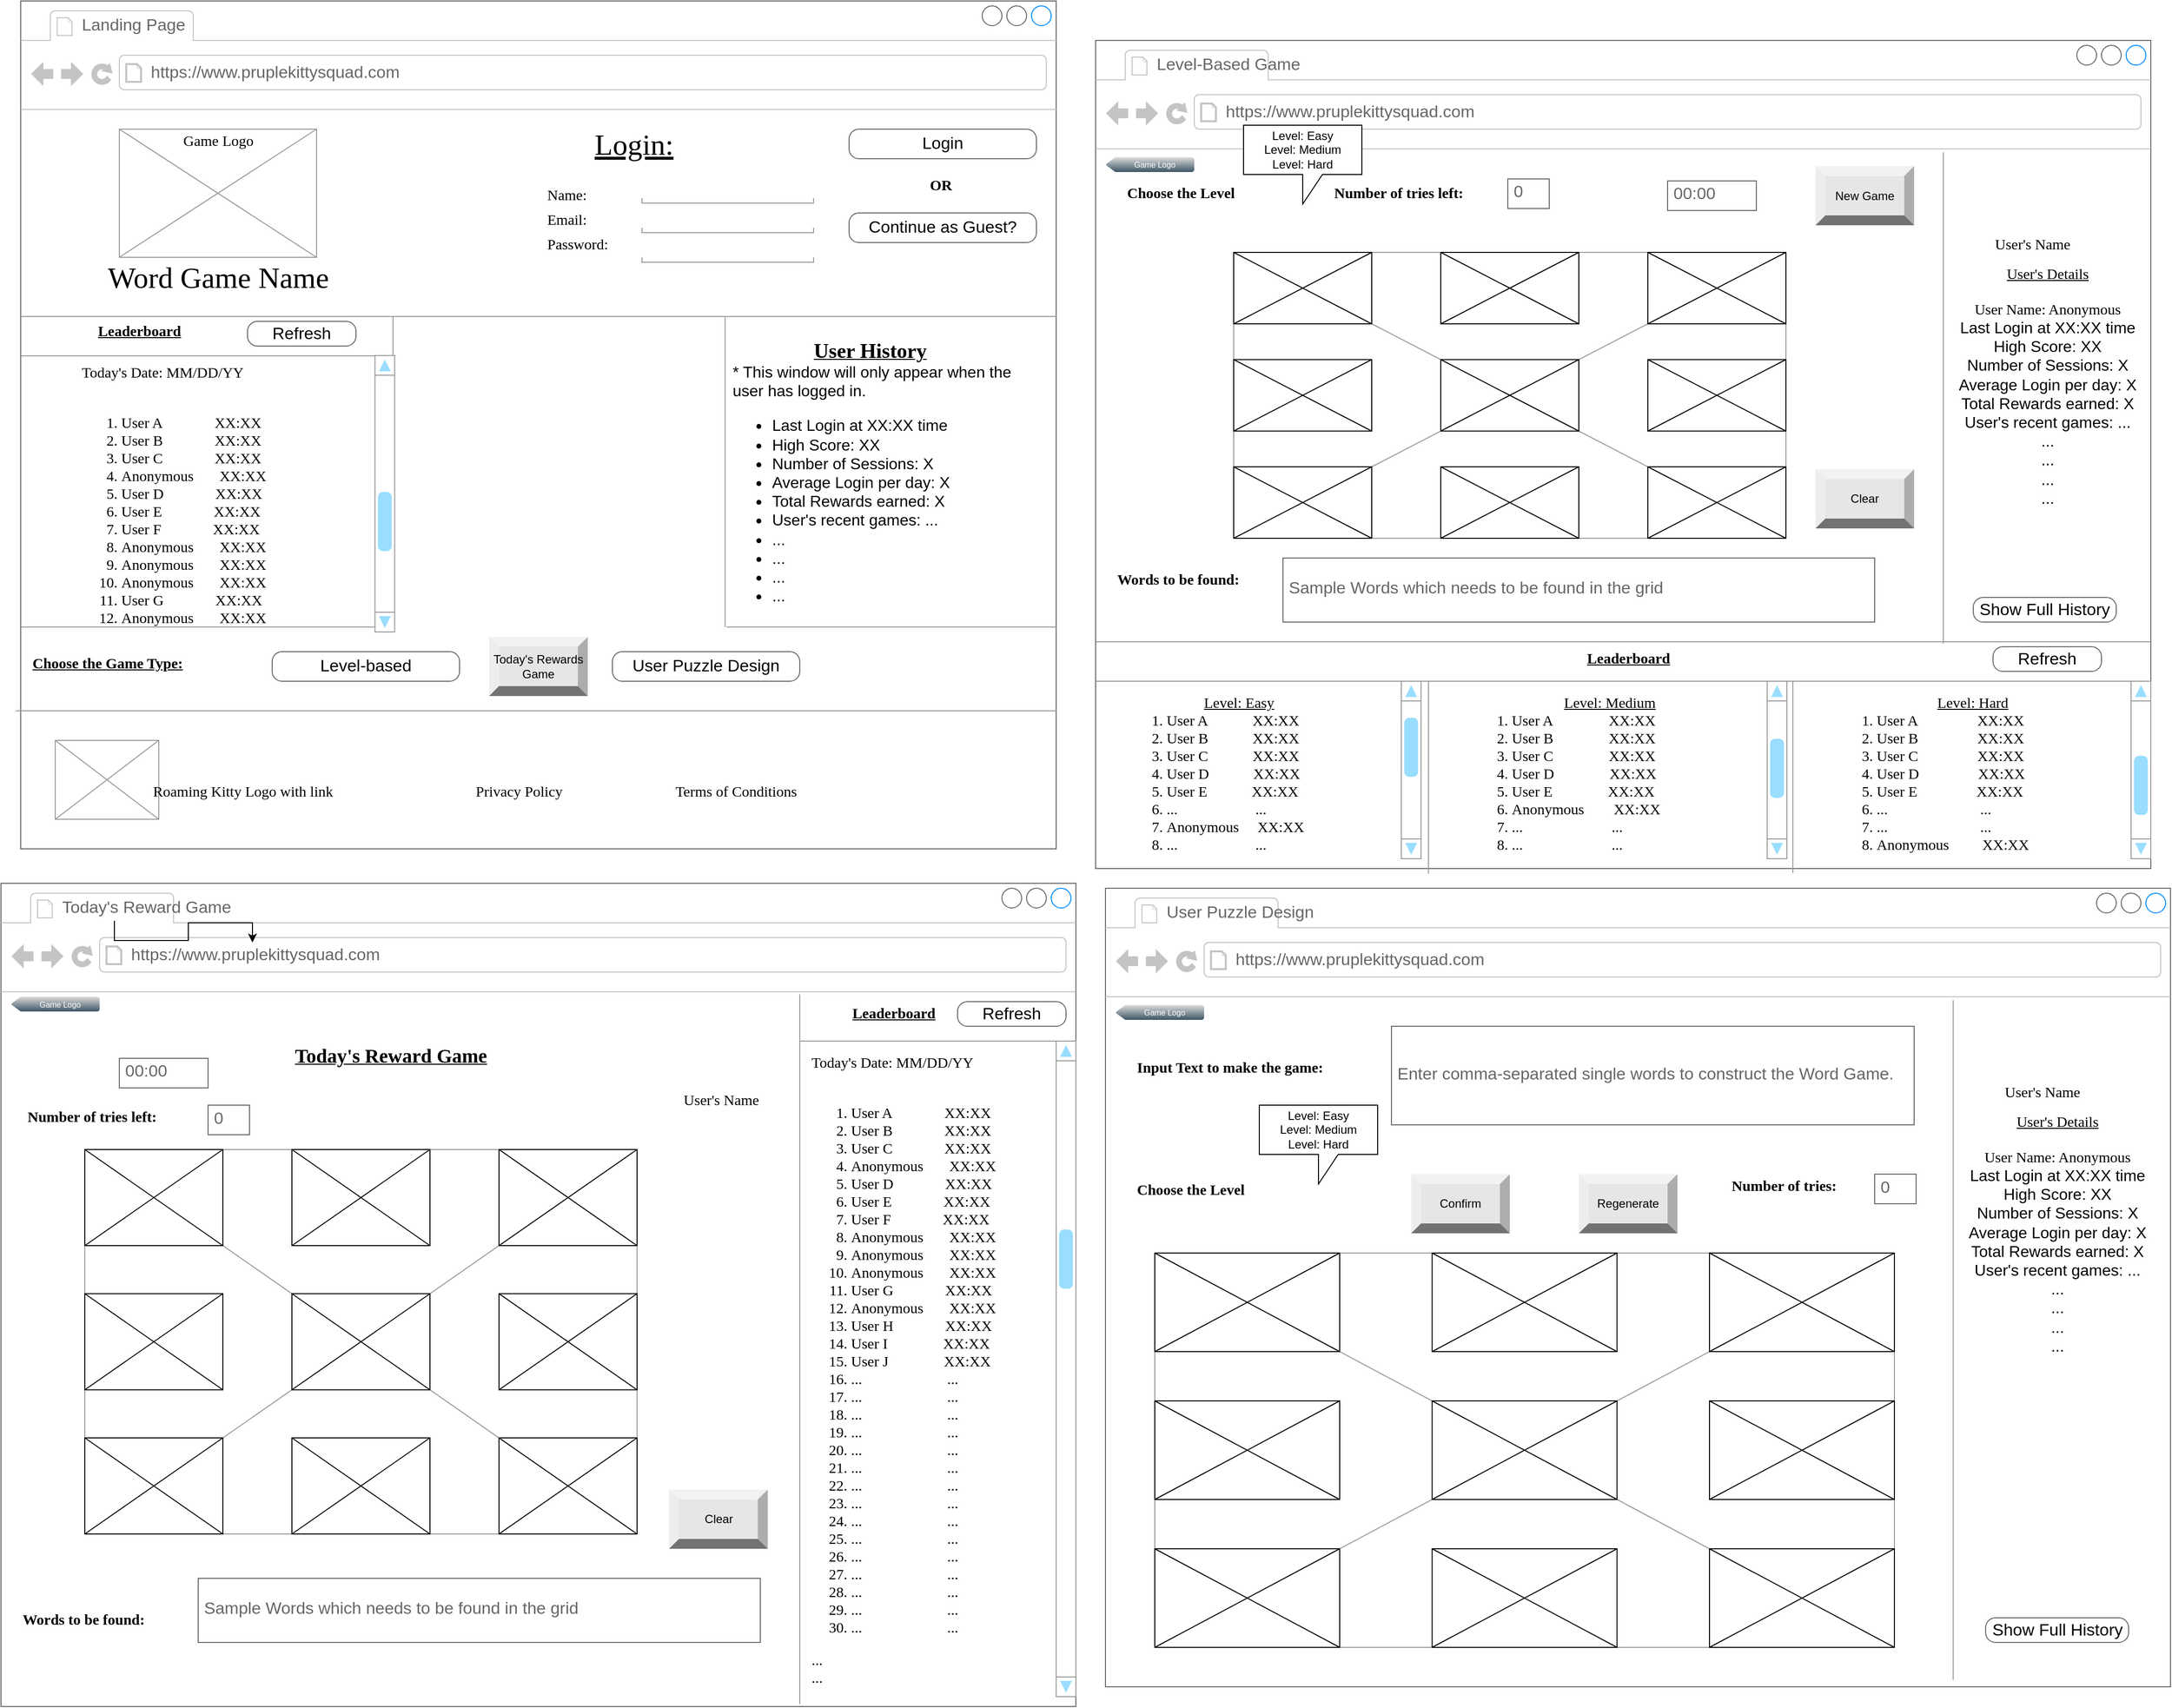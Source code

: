 <mxfile version="21.2.9" type="google">
  <diagram name="Page-1" id="2cc2dc42-3aac-f2a9-1cec-7a8b7cbee084">
    <mxGraphModel grid="1" page="1" gridSize="10" guides="1" tooltips="1" connect="1" arrows="1" fold="1" pageScale="1" pageWidth="1100" pageHeight="850" background="none" math="0" shadow="0">
      <root>
        <mxCell id="0" />
        <mxCell id="1" parent="0" />
        <mxCell id="7026571954dc6520-1" value="" style="strokeWidth=1;shadow=0;dashed=0;align=center;html=1;shape=mxgraph.mockup.containers.browserWindow;rSize=0;strokeColor=#666666;mainText=,;recursiveResize=0;rounded=0;labelBackgroundColor=none;fontFamily=Verdana;fontSize=12" vertex="1" parent="1">
          <mxGeometry x="20" y="-30" width="1050" height="860" as="geometry" />
        </mxCell>
        <mxCell id="7026571954dc6520-2" value="Landing Page" style="strokeWidth=1;shadow=0;dashed=0;align=center;html=1;shape=mxgraph.mockup.containers.anchor;fontSize=17;fontColor=#666666;align=left;" vertex="1" parent="7026571954dc6520-1">
          <mxGeometry x="60" y="12" width="110" height="26" as="geometry" />
        </mxCell>
        <mxCell id="7026571954dc6520-3" value="https://www.pruplekittysquad.com" style="strokeWidth=1;shadow=0;dashed=0;align=center;html=1;shape=mxgraph.mockup.containers.anchor;rSize=0;fontSize=17;fontColor=#666666;align=left;" vertex="1" parent="7026571954dc6520-1">
          <mxGeometry x="130" y="60" width="250" height="26" as="geometry" />
        </mxCell>
        <mxCell id="7026571954dc6520-4" value="Word Game Name" style="text;html=1;points=[];align=center;verticalAlign=top;spacingTop=-4;fontSize=30;fontFamily=Verdana" vertex="1" parent="7026571954dc6520-1">
          <mxGeometry x="30" y="260" width="340" height="50" as="geometry" />
        </mxCell>
        <mxCell id="7026571954dc6520-6" value="Name:" style="text;html=1;points=[];align=left;verticalAlign=top;spacingTop=-4;fontSize=15;fontFamily=Verdana" vertex="1" parent="7026571954dc6520-1">
          <mxGeometry x="531.75" y="185" width="170" height="30" as="geometry" />
        </mxCell>
        <mxCell id="7026571954dc6520-8" value="Password:" style="text;html=1;points=[];align=left;verticalAlign=top;spacingTop=-4;fontSize=15;fontFamily=Verdana" vertex="1" parent="7026571954dc6520-1">
          <mxGeometry x="531.75" y="235" width="170" height="30" as="geometry" />
        </mxCell>
        <mxCell id="7026571954dc6520-10" value="Email:" style="text;html=1;points=[];align=left;verticalAlign=top;spacingTop=-4;fontSize=15;fontFamily=Verdana" vertex="1" parent="7026571954dc6520-1">
          <mxGeometry x="531.75" y="210" width="170" height="30" as="geometry" />
        </mxCell>
        <mxCell id="7026571954dc6520-15" value="" style="verticalLabelPosition=bottom;shadow=0;dashed=0;align=center;html=1;verticalAlign=top;strokeWidth=1;shape=mxgraph.mockup.markup.line;strokeColor=#999999;rounded=0;labelBackgroundColor=none;fillColor=#ffffff;fontFamily=Verdana;fontSize=12;fontColor=#000000;" vertex="1" parent="7026571954dc6520-1">
          <mxGeometry y="310" width="1050" height="20" as="geometry" />
        </mxCell>
        <mxCell id="7026571954dc6520-16" value="&lt;b&gt;&lt;u&gt;Choose the Game Type:&lt;/u&gt;&lt;/b&gt;" style="text;html=1;points=[];align=left;verticalAlign=top;spacingTop=-4;fontSize=15;fontFamily=Verdana" vertex="1" parent="7026571954dc6520-1">
          <mxGeometry x="10" y="660" width="220" height="30" as="geometry" />
        </mxCell>
        <mxCell id="7026571954dc6520-18" value="Level-based" style="strokeWidth=1;shadow=0;dashed=0;align=center;html=1;shape=mxgraph.mockup.buttons.button;strokeColor=#666666;mainText=;buttonStyle=round;fontSize=17;fontStyle=0;fillColor=none;whiteSpace=wrap;rounded=0;labelBackgroundColor=none;" vertex="1" parent="7026571954dc6520-1">
          <mxGeometry x="255" y="660" width="190" height="30" as="geometry" />
        </mxCell>
        <mxCell id="7026571954dc6520-21" value="" style="verticalLabelPosition=bottom;shadow=0;dashed=0;align=center;html=1;verticalAlign=top;strokeWidth=1;shape=mxgraph.mockup.markup.line;strokeColor=#999999;rounded=0;labelBackgroundColor=none;fillColor=#ffffff;fontFamily=Verdana;fontSize=12;fontColor=#000000;" vertex="1" parent="7026571954dc6520-1">
          <mxGeometry x="-5" y="710" width="1055" height="20" as="geometry" />
        </mxCell>
        <mxCell id="7026571954dc6520-22" value="" style="verticalLabelPosition=bottom;shadow=0;dashed=0;align=center;html=1;verticalAlign=top;strokeWidth=1;shape=mxgraph.mockup.graphics.simpleIcon;strokeColor=#999999;fillColor=#ffffff;rounded=0;labelBackgroundColor=none;fontFamily=Verdana;fontSize=12;fontColor=#000000;" vertex="1" parent="7026571954dc6520-1">
          <mxGeometry x="35" y="750" width="105" height="80" as="geometry" />
        </mxCell>
        <mxCell id="mGeGcOTa5CVoO1vTjAL9-2" value="" style="strokeWidth=1;html=1;shadow=0;dashed=0;shape=mxgraph.android.textfield;align=center;strokeColor=#999999;pointerEvents=1" vertex="1" parent="7026571954dc6520-1">
          <mxGeometry x="630" y="175" width="174" height="30" as="geometry" />
        </mxCell>
        <mxCell id="mGeGcOTa5CVoO1vTjAL9-3" value="" style="strokeWidth=1;html=1;shadow=0;dashed=0;shape=mxgraph.android.textfield;align=center;strokeColor=#999999;pointerEvents=1" vertex="1" parent="7026571954dc6520-1">
          <mxGeometry x="630" y="205" width="174" height="30" as="geometry" />
        </mxCell>
        <mxCell id="mGeGcOTa5CVoO1vTjAL9-4" value="&lt;u&gt;Login:&lt;/u&gt;" style="text;html=1;points=[];align=left;verticalAlign=top;spacingTop=-4;fontSize=30;fontFamily=Verdana" vertex="1" parent="7026571954dc6520-1">
          <mxGeometry x="580" y="125" width="230" height="40" as="geometry" />
        </mxCell>
        <mxCell id="mGeGcOTa5CVoO1vTjAL9-5" value="" style="strokeWidth=1;html=1;shadow=0;dashed=0;shape=mxgraph.android.textfield;align=center;strokeColor=#999999;pointerEvents=1" vertex="1" parent="7026571954dc6520-1">
          <mxGeometry x="630" y="235" width="174" height="30" as="geometry" />
        </mxCell>
        <mxCell id="mGeGcOTa5CVoO1vTjAL9-6" value="" style="verticalLabelPosition=bottom;shadow=0;dashed=0;align=center;html=1;verticalAlign=top;strokeWidth=1;shape=mxgraph.mockup.graphics.simpleIcon;strokeColor=#999999;fillColor=#ffffff;rounded=0;labelBackgroundColor=none;fontFamily=Verdana;fontSize=12;fontColor=#000000;" vertex="1" parent="7026571954dc6520-1">
          <mxGeometry x="100" y="130" width="200" height="130" as="geometry" />
        </mxCell>
        <mxCell id="mGeGcOTa5CVoO1vTjAL9-7" value="Game Logo" style="text;html=1;points=[];align=center;verticalAlign=top;spacingTop=-4;fontSize=15;fontFamily=Verdana" vertex="1" parent="7026571954dc6520-1">
          <mxGeometry x="115" y="130" width="170" height="30" as="geometry" />
        </mxCell>
        <mxCell id="mGeGcOTa5CVoO1vTjAL9-8" value="" style="verticalLabelPosition=bottom;shadow=0;dashed=0;align=center;html=1;verticalAlign=top;strokeWidth=1;shape=mxgraph.mockup.markup.line;strokeColor=#999999;rounded=0;labelBackgroundColor=none;fillColor=#ffffff;fontFamily=Verdana;fontSize=12;fontColor=#000000;rotation=90;" vertex="1" parent="7026571954dc6520-1">
          <mxGeometry x="556.75" y="467.5" width="315" height="20" as="geometry" />
        </mxCell>
        <mxCell id="mGeGcOTa5CVoO1vTjAL9-9" value="&lt;u&gt;&lt;b&gt;&lt;font style=&quot;font-size: 21px;&quot;&gt;User History&lt;/font&gt;&lt;/b&gt;&lt;/u&gt;" style="text;html=1;points=[];align=center;verticalAlign=top;spacingTop=-4;fontSize=15;fontFamily=Verdana" vertex="1" parent="7026571954dc6520-1">
          <mxGeometry x="776" y="340" width="170" height="30" as="geometry" />
        </mxCell>
        <mxCell id="mGeGcOTa5CVoO1vTjAL9-10" value="&lt;div style=&quot;font-size: 16px;&quot;&gt;&lt;font style=&quot;font-size: 16px;&quot;&gt;* This window will only appear when the user has logged in.&lt;/font&gt;&lt;/div&gt;&lt;ul style=&quot;font-size: 16px;&quot;&gt;&lt;li style=&quot;&quot;&gt;&lt;font style=&quot;font-size: 16px;&quot;&gt;Last Login at XX:XX time&lt;/font&gt;&lt;/li&gt;&lt;li style=&quot;&quot;&gt;&lt;font style=&quot;font-size: 16px;&quot;&gt;High Score: XX&lt;/font&gt;&lt;/li&gt;&lt;li style=&quot;&quot;&gt;&lt;font style=&quot;font-size: 16px;&quot;&gt;Number of Sessions: X&lt;/font&gt;&lt;/li&gt;&lt;li style=&quot;&quot;&gt;&lt;font style=&quot;font-size: 16px;&quot;&gt;Average Login per day: X&lt;/font&gt;&lt;/li&gt;&lt;li style=&quot;&quot;&gt;Total Rewards earned: X&lt;/li&gt;&lt;li style=&quot;&quot;&gt;User&#39;s recent games: ...&lt;br style=&quot;border-color: var(--border-color);&quot;&gt;&lt;/li&gt;&lt;li style=&quot;&quot;&gt;&lt;font style=&quot;font-size: 16px;&quot;&gt;...&lt;/font&gt;&lt;/li&gt;&lt;li style=&quot;&quot;&gt;&lt;font style=&quot;font-size: 16px;&quot;&gt;...&lt;/font&gt;&lt;/li&gt;&lt;li style=&quot;&quot;&gt;&lt;font style=&quot;font-size: 16px;&quot;&gt;...&lt;/font&gt;&lt;/li&gt;&lt;li style=&quot;&quot;&gt;&lt;font style=&quot;font-size: 16px;&quot;&gt;...&lt;/font&gt;&lt;/li&gt;&lt;/ul&gt;" style="text;spacingTop=-5;whiteSpace=wrap;html=1;align=left;fontSize=12;fontFamily=Helvetica;fillColor=none;strokeColor=none;rounded=0;shadow=1;labelBackgroundColor=none;" vertex="1" parent="7026571954dc6520-1">
          <mxGeometry x="720" y="365" width="310" height="255" as="geometry" />
        </mxCell>
        <mxCell id="mGeGcOTa5CVoO1vTjAL9-11" value="User Puzzle Design" style="strokeWidth=1;shadow=0;dashed=0;align=center;html=1;shape=mxgraph.mockup.buttons.button;strokeColor=#666666;mainText=;buttonStyle=round;fontSize=17;fontStyle=0;fillColor=none;whiteSpace=wrap;rounded=0;labelBackgroundColor=none;" vertex="1" parent="7026571954dc6520-1">
          <mxGeometry x="600" y="660" width="190" height="30" as="geometry" />
        </mxCell>
        <mxCell id="mGeGcOTa5CVoO1vTjAL9-12" value="Roaming Kitty Logo with link" style="text;html=1;points=[];align=center;verticalAlign=top;spacingTop=-4;fontSize=15;fontFamily=Verdana" vertex="1" parent="7026571954dc6520-1">
          <mxGeometry x="140" y="790" width="170" height="30" as="geometry" />
        </mxCell>
        <mxCell id="mGeGcOTa5CVoO1vTjAL9-14" value="Privacy Policy" style="text;html=1;points=[];align=center;verticalAlign=top;spacingTop=-4;fontSize=15;fontFamily=Verdana" vertex="1" parent="7026571954dc6520-1">
          <mxGeometry x="420" y="790" width="170" height="30" as="geometry" />
        </mxCell>
        <mxCell id="mGeGcOTa5CVoO1vTjAL9-13" value="Terms of Conditions" style="text;html=1;points=[];align=center;verticalAlign=top;spacingTop=-4;fontSize=15;fontFamily=Verdana" vertex="1" parent="7026571954dc6520-1">
          <mxGeometry x="640" y="790" width="170" height="30" as="geometry" />
        </mxCell>
        <mxCell id="Z_0ai8Y_tWjGVad-D_t0-29" value="Continue as Guest?" style="strokeWidth=1;shadow=0;dashed=0;align=center;html=1;shape=mxgraph.mockup.buttons.button;strokeColor=#666666;mainText=;buttonStyle=round;fontSize=17;fontStyle=0;fillColor=none;whiteSpace=wrap;rounded=0;labelBackgroundColor=none;" vertex="1" parent="7026571954dc6520-1">
          <mxGeometry x="840" y="215" width="190" height="30" as="geometry" />
        </mxCell>
        <mxCell id="Z_0ai8Y_tWjGVad-D_t0-30" value="&lt;b&gt;OR&lt;/b&gt;" style="text;html=1;points=[];align=left;verticalAlign=top;spacingTop=-4;fontSize=15;fontFamily=Verdana" vertex="1" parent="7026571954dc6520-1">
          <mxGeometry x="920" y="175" width="30" height="30" as="geometry" />
        </mxCell>
        <mxCell id="Z_0ai8Y_tWjGVad-D_t0-62" value="Login" style="strokeWidth=1;shadow=0;dashed=0;align=center;html=1;shape=mxgraph.mockup.buttons.button;strokeColor=#666666;mainText=;buttonStyle=round;fontSize=17;fontStyle=0;fillColor=none;whiteSpace=wrap;rounded=0;labelBackgroundColor=none;" vertex="1" parent="7026571954dc6520-1">
          <mxGeometry x="840" y="130" width="190" height="30" as="geometry" />
        </mxCell>
        <mxCell id="53auGICcM6ZBrloDtgbD-1" value="Today&#39;s Rewards Game" style="labelPosition=center;verticalLabelPosition=middle;align=center;html=1;shape=mxgraph.basic.shaded_button;dx=10;fillColor=#E6E6E6;strokeColor=none;whiteSpace=wrap;" vertex="1" parent="7026571954dc6520-1">
          <mxGeometry x="475" y="645" width="100" height="60" as="geometry" />
        </mxCell>
        <mxCell id="53auGICcM6ZBrloDtgbD-2" value="" style="verticalLabelPosition=bottom;shadow=0;dashed=0;align=center;html=1;verticalAlign=top;strokeWidth=1;shape=mxgraph.mockup.markup.line;strokeColor=#999999;rounded=0;labelBackgroundColor=none;fillColor=#ffffff;fontFamily=Verdana;fontSize=12;fontColor=#000000;rotation=0;" vertex="1" parent="7026571954dc6520-1">
          <mxGeometry x="715.75" y="625" width="334.25" height="20" as="geometry" />
        </mxCell>
        <mxCell id="53auGICcM6ZBrloDtgbD-3" value="" style="verticalLabelPosition=bottom;shadow=0;dashed=0;align=center;html=1;verticalAlign=top;strokeWidth=1;shape=mxgraph.mockup.markup.line;strokeColor=#999999;rounded=0;labelBackgroundColor=none;fillColor=#ffffff;fontFamily=Verdana;fontSize=12;fontColor=#000000;rotation=90;" vertex="1" parent="7026571954dc6520-1">
          <mxGeometry x="220" y="467.5" width="315" height="20" as="geometry" />
        </mxCell>
        <mxCell id="53auGICcM6ZBrloDtgbD-4" value="" style="verticalLabelPosition=bottom;shadow=0;dashed=0;align=center;html=1;verticalAlign=top;strokeWidth=1;shape=mxgraph.mockup.markup.line;strokeColor=#999999;rounded=0;labelBackgroundColor=none;fillColor=#ffffff;fontFamily=Verdana;fontSize=12;fontColor=#000000;rotation=0;" vertex="1" parent="7026571954dc6520-1">
          <mxGeometry y="625" width="370" height="20" as="geometry" />
        </mxCell>
        <mxCell id="53auGICcM6ZBrloDtgbD-5" value="" style="verticalLabelPosition=bottom;shadow=0;dashed=0;align=center;html=1;verticalAlign=top;strokeWidth=1;shape=mxgraph.mockup.markup.line;strokeColor=#999999;rounded=0;labelBackgroundColor=none;fillColor=#ffffff;fontFamily=Verdana;fontSize=12;fontColor=#000000;rotation=0;" vertex="1" parent="7026571954dc6520-1">
          <mxGeometry y="350" width="380" height="20" as="geometry" />
        </mxCell>
        <mxCell id="53auGICcM6ZBrloDtgbD-6" value="&lt;b&gt;&lt;u&gt;Leaderboard&lt;/u&gt;&lt;/b&gt;" style="text;html=1;points=[];align=center;verticalAlign=top;spacingTop=-4;fontSize=15;fontFamily=Verdana" vertex="1" parent="7026571954dc6520-1">
          <mxGeometry x="35" y="322.5" width="170" height="30" as="geometry" />
        </mxCell>
        <mxCell id="53auGICcM6ZBrloDtgbD-7" value="Refresh" style="strokeWidth=1;shadow=0;dashed=0;align=center;html=1;shape=mxgraph.mockup.buttons.button;strokeColor=#666666;mainText=;buttonStyle=round;fontSize=17;fontStyle=0;fillColor=none;whiteSpace=wrap;rounded=0;labelBackgroundColor=none;" vertex="1" parent="7026571954dc6520-1">
          <mxGeometry x="230" y="325" width="110" height="25" as="geometry" />
        </mxCell>
        <mxCell id="53auGICcM6ZBrloDtgbD-8" value="Today&#39;s Date: MM/DD/YY&lt;br&gt;&lt;br&gt;&lt;div style=&quot;&quot;&gt;&lt;ol&gt;&lt;li&gt;User A&amp;nbsp; &amp;nbsp; &amp;nbsp; &amp;nbsp; &amp;nbsp; &amp;nbsp; &amp;nbsp; XX:XX&lt;/li&gt;&lt;li&gt;User B&amp;nbsp; &amp;nbsp; &amp;nbsp; &amp;nbsp; &amp;nbsp; &amp;nbsp; &amp;nbsp; XX:XX&lt;/li&gt;&lt;li&gt;User C&amp;nbsp; &amp;nbsp; &amp;nbsp; &amp;nbsp; &amp;nbsp; &amp;nbsp; &amp;nbsp; XX:XX&lt;/li&gt;&lt;li&gt;Anonymous&amp;nbsp; &amp;nbsp; &amp;nbsp; &amp;nbsp;XX:XX&lt;/li&gt;&lt;li&gt;User D&amp;nbsp; &amp;nbsp; &amp;nbsp; &amp;nbsp; &amp;nbsp; &amp;nbsp; &amp;nbsp; XX:XX&lt;/li&gt;&lt;li&gt;User E&amp;nbsp; &amp;nbsp; &amp;nbsp; &amp;nbsp; &amp;nbsp; &amp;nbsp; &amp;nbsp; XX:XX&lt;/li&gt;&lt;li&gt;User F&amp;nbsp; &amp;nbsp; &amp;nbsp; &amp;nbsp; &amp;nbsp; &amp;nbsp; &amp;nbsp; XX:XX&lt;/li&gt;&lt;li&gt;Anonymous&amp;nbsp; &amp;nbsp; &amp;nbsp; &amp;nbsp;XX:XX&amp;nbsp;&lt;/li&gt;&lt;li&gt;Anonymous&amp;nbsp; &amp;nbsp; &amp;nbsp; &amp;nbsp;XX:XX&lt;/li&gt;&lt;li&gt;Anonymous&amp;nbsp; &amp;nbsp; &amp;nbsp; &amp;nbsp;XX:XX&amp;nbsp;&lt;/li&gt;&lt;li&gt;User G&amp;nbsp; &amp;nbsp; &amp;nbsp; &amp;nbsp; &amp;nbsp; &amp;nbsp; &amp;nbsp; XX:XX&lt;/li&gt;&lt;li&gt;Anonymous&amp;nbsp; &amp;nbsp; &amp;nbsp; &amp;nbsp;XX:XX&lt;/li&gt;&lt;/ol&gt;&lt;/div&gt;" style="text;html=1;points=[];align=left;verticalAlign=top;spacingTop=-4;fontSize=15;fontFamily=Verdana" vertex="1" parent="7026571954dc6520-1">
          <mxGeometry x="60" y="365" width="240" height="270" as="geometry" />
        </mxCell>
        <mxCell id="53auGICcM6ZBrloDtgbD-9" value="" style="verticalLabelPosition=bottom;shadow=0;dashed=0;align=center;html=1;verticalAlign=top;strokeWidth=1;shape=mxgraph.mockup.navigation.scrollBar;strokeColor=#999999;barPos=34.396;fillColor2=#99ddff;strokeColor2=none;direction=north;" vertex="1" parent="7026571954dc6520-1">
          <mxGeometry x="359.25" y="359.68" width="10.75" height="280.32" as="geometry" />
        </mxCell>
        <mxCell id="5j2xh_ovKFnSH8uevvw1-1" value="" style="strokeWidth=1;shadow=0;dashed=0;align=center;html=1;shape=mxgraph.mockup.containers.browserWindow;rSize=0;strokeColor=#666666;mainText=,;recursiveResize=0;rounded=0;labelBackgroundColor=none;fontFamily=Verdana;fontSize=12" vertex="1" parent="1">
          <mxGeometry x="1110" y="10" width="1070" height="840" as="geometry" />
        </mxCell>
        <mxCell id="5j2xh_ovKFnSH8uevvw1-2" value="Level-Based Game" style="strokeWidth=1;shadow=0;dashed=0;align=center;html=1;shape=mxgraph.mockup.containers.anchor;fontSize=17;fontColor=#666666;align=left;" vertex="1" parent="5j2xh_ovKFnSH8uevvw1-1">
          <mxGeometry x="60" y="12" width="110" height="26" as="geometry" />
        </mxCell>
        <mxCell id="5j2xh_ovKFnSH8uevvw1-3" value="https://www.pruplekittysquad.com" style="strokeWidth=1;shadow=0;dashed=0;align=center;html=1;shape=mxgraph.mockup.containers.anchor;rSize=0;fontSize=17;fontColor=#666666;align=left;" vertex="1" parent="5j2xh_ovKFnSH8uevvw1-1">
          <mxGeometry x="130" y="60" width="250" height="26" as="geometry" />
        </mxCell>
        <mxCell id="5j2xh_ovKFnSH8uevvw1-12" value="" style="verticalLabelPosition=bottom;shadow=0;dashed=0;align=center;html=1;verticalAlign=top;strokeWidth=1;shape=mxgraph.mockup.markup.line;strokeColor=#999999;rounded=0;labelBackgroundColor=none;fillColor=#ffffff;fontFamily=Verdana;fontSize=12;fontColor=#000000;" vertex="1" parent="5j2xh_ovKFnSH8uevvw1-1">
          <mxGeometry y="600" width="1070" height="20" as="geometry" />
        </mxCell>
        <mxCell id="Z_0ai8Y_tWjGVad-D_t0-1" value="&lt;b&gt;&lt;u&gt;Leaderboard&lt;/u&gt;&lt;/b&gt;" style="text;html=1;points=[];align=center;verticalAlign=top;spacingTop=-4;fontSize=15;fontFamily=Verdana" vertex="1" parent="5j2xh_ovKFnSH8uevvw1-1">
          <mxGeometry x="455" y="615" width="170" height="30" as="geometry" />
        </mxCell>
        <mxCell id="Z_0ai8Y_tWjGVad-D_t0-2" value="" style="verticalLabelPosition=bottom;shadow=0;dashed=0;align=center;html=1;verticalAlign=top;strokeWidth=1;shape=mxgraph.mockup.markup.line;strokeColor=#999999;rounded=0;labelBackgroundColor=none;fillColor=#ffffff;fontFamily=Verdana;fontSize=12;fontColor=#000000;" vertex="1" parent="5j2xh_ovKFnSH8uevvw1-1">
          <mxGeometry y="640" width="1070" height="20" as="geometry" />
        </mxCell>
        <mxCell id="Z_0ai8Y_tWjGVad-D_t0-5" value="" style="verticalLabelPosition=bottom;shadow=0;dashed=0;align=center;html=1;verticalAlign=top;strokeWidth=1;shape=mxgraph.mockup.markup.line;strokeColor=#999999;rounded=0;labelBackgroundColor=none;fillColor=#ffffff;fontFamily=Verdana;fontSize=12;fontColor=#000000;rotation=90;" vertex="1" parent="5j2xh_ovKFnSH8uevvw1-1">
          <mxGeometry x="240" y="737.5" width="195" height="20" as="geometry" />
        </mxCell>
        <mxCell id="Z_0ai8Y_tWjGVad-D_t0-4" value="" style="verticalLabelPosition=bottom;shadow=0;dashed=0;align=center;html=1;verticalAlign=top;strokeWidth=1;shape=mxgraph.mockup.markup.line;strokeColor=#999999;rounded=0;labelBackgroundColor=none;fillColor=#ffffff;fontFamily=Verdana;fontSize=12;fontColor=#000000;rotation=90;" vertex="1" parent="5j2xh_ovKFnSH8uevvw1-1">
          <mxGeometry x="610" y="737.5" width="194.06" height="20" as="geometry" />
        </mxCell>
        <mxCell id="Z_0ai8Y_tWjGVad-D_t0-7" value="Refresh" style="strokeWidth=1;shadow=0;dashed=0;align=center;html=1;shape=mxgraph.mockup.buttons.button;strokeColor=#666666;mainText=;buttonStyle=round;fontSize=17;fontStyle=0;fillColor=none;whiteSpace=wrap;rounded=0;labelBackgroundColor=none;" vertex="1" parent="5j2xh_ovKFnSH8uevvw1-1">
          <mxGeometry x="910" y="615" width="110" height="25" as="geometry" />
        </mxCell>
        <mxCell id="Z_0ai8Y_tWjGVad-D_t0-14" value="" style="verticalLabelPosition=bottom;shadow=0;dashed=0;align=center;html=1;verticalAlign=top;strokeWidth=1;shape=mxgraph.mockup.navigation.scrollBar;strokeColor=#999999;barPos=78.75;fillColor2=#99ddff;strokeColor2=none;direction=north;" vertex="1" parent="5j2xh_ovKFnSH8uevvw1-1">
          <mxGeometry x="310" y="650" width="20" height="180" as="geometry" />
        </mxCell>
        <mxCell id="Z_0ai8Y_tWjGVad-D_t0-16" value="" style="verticalLabelPosition=bottom;shadow=0;dashed=0;align=center;html=1;verticalAlign=top;strokeWidth=1;shape=mxgraph.mockup.navigation.scrollBar;strokeColor=#999999;barPos=52.083;fillColor2=#99ddff;strokeColor2=none;direction=north;" vertex="1" parent="5j2xh_ovKFnSH8uevvw1-1">
          <mxGeometry x="681" y="650" width="20" height="180" as="geometry" />
        </mxCell>
        <mxCell id="Z_0ai8Y_tWjGVad-D_t0-15" value="" style="verticalLabelPosition=bottom;shadow=0;dashed=0;align=center;html=1;verticalAlign=top;strokeWidth=1;shape=mxgraph.mockup.navigation.scrollBar;strokeColor=#999999;barPos=30.417;fillColor2=#99ddff;strokeColor2=none;direction=north;" vertex="1" parent="5j2xh_ovKFnSH8uevvw1-1">
          <mxGeometry x="1050" y="650" width="20" height="180" as="geometry" />
        </mxCell>
        <mxCell id="Z_0ai8Y_tWjGVad-D_t0-18" value="User&#39;s Name" style="text;html=1;points=[];align=left;verticalAlign=top;spacingTop=-4;fontSize=15;fontFamily=Verdana" vertex="1" parent="5j2xh_ovKFnSH8uevvw1-1">
          <mxGeometry x="910" y="195" width="120" height="30" as="geometry" />
        </mxCell>
        <mxCell id="Z_0ai8Y_tWjGVad-D_t0-22" value="&lt;u&gt;Level: Easy&lt;/u&gt;" style="text;html=1;points=[];align=center;verticalAlign=top;spacingTop=-4;fontSize=15;fontFamily=Verdana" vertex="1" parent="5j2xh_ovKFnSH8uevvw1-1">
          <mxGeometry x="60" y="660" width="170" height="30" as="geometry" />
        </mxCell>
        <mxCell id="Z_0ai8Y_tWjGVad-D_t0-21" value="&lt;u&gt;Level: Medium&lt;/u&gt;" style="text;html=1;points=[];align=center;verticalAlign=top;spacingTop=-4;fontSize=15;fontFamily=Verdana" vertex="1" parent="5j2xh_ovKFnSH8uevvw1-1">
          <mxGeometry x="436" y="660" width="170" height="30" as="geometry" />
        </mxCell>
        <mxCell id="Z_0ai8Y_tWjGVad-D_t0-20" value="&lt;u&gt;Level: Hard&lt;/u&gt;" style="text;html=1;points=[];align=center;verticalAlign=top;spacingTop=-4;fontSize=15;fontFamily=Verdana" vertex="1" parent="5j2xh_ovKFnSH8uevvw1-1">
          <mxGeometry x="804.06" y="660" width="170" height="30" as="geometry" />
        </mxCell>
        <mxCell id="Z_0ai8Y_tWjGVad-D_t0-23" value="" style="verticalLabelPosition=bottom;shadow=0;dashed=0;align=center;html=1;verticalAlign=top;strokeWidth=1;shape=mxgraph.mockup.markup.line;strokeColor=#999999;rounded=0;labelBackgroundColor=none;fillColor=#ffffff;fontFamily=Verdana;fontSize=12;fontColor=#000000;rotation=90;" vertex="1" parent="5j2xh_ovKFnSH8uevvw1-1">
          <mxGeometry x="610.5" y="352.63" width="498.25" height="20" as="geometry" />
        </mxCell>
        <mxCell id="Z_0ai8Y_tWjGVad-D_t0-24" value="" style="shape=image;html=1;verticalAlign=top;verticalLabelPosition=bottom;labelBackgroundColor=#ffffff;imageAspect=0;aspect=fixed;image=https://cdn0.iconfinder.com/data/icons/business-and-education-1/512/1_man_manager_sms_chat_popup-128.png" vertex="1" parent="5j2xh_ovKFnSH8uevvw1-1">
          <mxGeometry x="920" y="115" width="85" height="85" as="geometry" />
        </mxCell>
        <mxCell id="Z_0ai8Y_tWjGVad-D_t0-25" value="&lt;ol&gt;&lt;li&gt;User A&amp;nbsp; &amp;nbsp; &amp;nbsp; &amp;nbsp; &amp;nbsp; &amp;nbsp; XX:XX&lt;/li&gt;&lt;li&gt;User B&amp;nbsp; &amp;nbsp; &amp;nbsp; &amp;nbsp; &amp;nbsp; &amp;nbsp; XX:XX&lt;/li&gt;&lt;li&gt;User C&amp;nbsp; &amp;nbsp; &amp;nbsp; &amp;nbsp; &amp;nbsp; &amp;nbsp; XX:XX&lt;/li&gt;&lt;li&gt;User D&amp;nbsp; &amp;nbsp; &amp;nbsp; &amp;nbsp; &amp;nbsp; &amp;nbsp; XX:XX&lt;/li&gt;&lt;li&gt;User E&amp;nbsp; &amp;nbsp; &amp;nbsp; &amp;nbsp; &amp;nbsp; &amp;nbsp; XX:XX&amp;nbsp;&lt;/li&gt;&lt;li&gt;...&amp;nbsp; &amp;nbsp; &amp;nbsp; &amp;nbsp; &amp;nbsp; &amp;nbsp; &amp;nbsp; &amp;nbsp; &amp;nbsp; &amp;nbsp; &amp;nbsp;...&lt;/li&gt;&lt;li&gt;Anonymous&amp;nbsp; &amp;nbsp; &amp;nbsp;XX:XX&lt;/li&gt;&lt;li&gt;...&amp;nbsp; &amp;nbsp; &amp;nbsp; &amp;nbsp; &amp;nbsp; &amp;nbsp; &amp;nbsp; &amp;nbsp; &amp;nbsp; &amp;nbsp; &amp;nbsp;...&lt;/li&gt;&lt;/ol&gt;" style="text;html=1;points=[];align=left;verticalAlign=top;spacingTop=-4;fontSize=15;fontFamily=Verdana" vertex="1" parent="5j2xh_ovKFnSH8uevvw1-1">
          <mxGeometry x="30" y="662.5" width="270" height="170" as="geometry" />
        </mxCell>
        <mxCell id="Z_0ai8Y_tWjGVad-D_t0-27" value="&lt;ol&gt;&lt;li&gt;User A&amp;nbsp; &amp;nbsp; &amp;nbsp; &amp;nbsp; &amp;nbsp; &amp;nbsp; &amp;nbsp; &amp;nbsp;XX:XX&lt;/li&gt;&lt;li&gt;User B&amp;nbsp; &amp;nbsp; &amp;nbsp; &amp;nbsp; &amp;nbsp; &amp;nbsp; &amp;nbsp; &amp;nbsp;XX:XX&lt;/li&gt;&lt;li&gt;User C&amp;nbsp; &amp;nbsp; &amp;nbsp; &amp;nbsp; &amp;nbsp; &amp;nbsp; &amp;nbsp; &amp;nbsp;XX:XX&lt;/li&gt;&lt;li&gt;User D&amp;nbsp; &amp;nbsp; &amp;nbsp; &amp;nbsp; &amp;nbsp; &amp;nbsp; &amp;nbsp; &amp;nbsp;XX:XX&lt;/li&gt;&lt;li&gt;User E&amp;nbsp; &amp;nbsp; &amp;nbsp; &amp;nbsp; &amp;nbsp; &amp;nbsp; &amp;nbsp; &amp;nbsp;XX:XX&amp;nbsp;&lt;/li&gt;&lt;li&gt;Anonymous&amp;nbsp; &amp;nbsp; &amp;nbsp; &amp;nbsp; XX:XX&lt;/li&gt;&lt;li&gt;...&amp;nbsp; &amp;nbsp; &amp;nbsp; &amp;nbsp; &amp;nbsp; &amp;nbsp; &amp;nbsp; &amp;nbsp; &amp;nbsp; &amp;nbsp; &amp;nbsp; &amp;nbsp; ...&lt;/li&gt;&lt;li&gt;...&amp;nbsp; &amp;nbsp; &amp;nbsp; &amp;nbsp; &amp;nbsp; &amp;nbsp; &amp;nbsp; &amp;nbsp; &amp;nbsp; &amp;nbsp; &amp;nbsp; &amp;nbsp; ...&amp;nbsp;&lt;/li&gt;&lt;/ol&gt;" style="text;html=1;points=[];align=left;verticalAlign=top;spacingTop=-4;fontSize=15;fontFamily=Verdana" vertex="1" parent="5j2xh_ovKFnSH8uevvw1-1">
          <mxGeometry x="380" y="662.5" width="270" height="170" as="geometry" />
        </mxCell>
        <mxCell id="Z_0ai8Y_tWjGVad-D_t0-26" value="&lt;ol&gt;&lt;li&gt;User A&amp;nbsp; &amp;nbsp; &amp;nbsp; &amp;nbsp; &amp;nbsp; &amp;nbsp; &amp;nbsp; &amp;nbsp; XX:XX&lt;/li&gt;&lt;li&gt;User B&amp;nbsp; &amp;nbsp; &amp;nbsp; &amp;nbsp; &amp;nbsp; &amp;nbsp; &amp;nbsp; &amp;nbsp; XX:XX&amp;nbsp;&lt;/li&gt;&lt;li&gt;User C&amp;nbsp; &amp;nbsp; &amp;nbsp; &amp;nbsp; &amp;nbsp; &amp;nbsp; &amp;nbsp; &amp;nbsp; XX:XX&lt;/li&gt;&lt;li&gt;User D&amp;nbsp; &amp;nbsp; &amp;nbsp; &amp;nbsp; &amp;nbsp; &amp;nbsp; &amp;nbsp; &amp;nbsp; XX:XX&lt;/li&gt;&lt;li&gt;User E&amp;nbsp; &amp;nbsp; &amp;nbsp; &amp;nbsp; &amp;nbsp; &amp;nbsp; &amp;nbsp; &amp;nbsp; XX:XX&lt;/li&gt;&lt;li&gt;...&amp;nbsp; &amp;nbsp; &amp;nbsp; &amp;nbsp; &amp;nbsp; &amp;nbsp; &amp;nbsp; &amp;nbsp; &amp;nbsp; &amp;nbsp; &amp;nbsp; &amp;nbsp; &amp;nbsp;...&lt;/li&gt;&lt;li&gt;...&amp;nbsp; &amp;nbsp; &amp;nbsp; &amp;nbsp; &amp;nbsp; &amp;nbsp; &amp;nbsp; &amp;nbsp; &amp;nbsp; &amp;nbsp; &amp;nbsp; &amp;nbsp; &amp;nbsp;...&lt;/li&gt;&lt;li&gt;Anonymous&amp;nbsp; &amp;nbsp; &amp;nbsp; &amp;nbsp; &amp;nbsp;XX:XX&lt;/li&gt;&lt;/ol&gt;" style="text;html=1;points=[];align=left;verticalAlign=top;spacingTop=-4;fontSize=15;fontFamily=Verdana" vertex="1" parent="5j2xh_ovKFnSH8uevvw1-1">
          <mxGeometry x="750" y="662.5" width="270" height="170" as="geometry" />
        </mxCell>
        <mxCell id="Z_0ai8Y_tWjGVad-D_t0-31" value="&lt;u&gt;User&#39;s Details&lt;/u&gt;&lt;br&gt;&lt;br&gt;User Name: Anonymous&lt;br&gt;&lt;span style=&quot;font-family: Helvetica; font-size: 16px; text-align: left; background-color: initial;&quot;&gt;Last Login at XX:XX time&lt;br&gt;&lt;/span&gt;&lt;span style=&quot;font-family: Helvetica; font-size: 16px; text-align: left; background-color: initial;&quot;&gt;High Score: XX&lt;br&gt;&lt;/span&gt;&lt;span style=&quot;font-family: Helvetica; font-size: 16px; text-align: left; background-color: initial;&quot;&gt;Number of Sessions: X&lt;br&gt;&lt;/span&gt;&lt;span style=&quot;font-family: Helvetica; font-size: 16px; text-align: left; background-color: initial;&quot;&gt;Average Login per day: X&lt;br&gt;&lt;/span&gt;&lt;span style=&quot;font-family: Helvetica; font-size: 16px; text-align: left; background-color: initial;&quot;&gt;Total Rewards earned: X&lt;br&gt;&lt;/span&gt;&lt;span style=&quot;font-family: Helvetica; font-size: 16px; text-align: left; background-color: initial;&quot;&gt;User&#39;s recent games: ...&lt;br&gt;&lt;/span&gt;&lt;span style=&quot;font-family: Helvetica; font-size: 16px; text-align: left; background-color: initial;&quot;&gt;...&lt;br&gt;&lt;/span&gt;&lt;span style=&quot;font-family: Helvetica; font-size: 16px; text-align: left; background-color: initial;&quot;&gt;...&lt;br&gt;&lt;/span&gt;&lt;span style=&quot;font-family: Helvetica; font-size: 16px; text-align: left; background-color: initial;&quot;&gt;...&lt;br&gt;&lt;/span&gt;&lt;span style=&quot;font-family: Helvetica; font-size: 16px; text-align: left; background-color: initial;&quot;&gt;...&lt;/span&gt;&lt;span style=&quot;font-family: Helvetica; font-size: 16px; text-align: left; background-color: initial;&quot;&gt;&lt;br&gt;&lt;/span&gt;" style="text;html=1;points=[];align=center;verticalAlign=top;spacingTop=-4;fontSize=15;fontFamily=Verdana" vertex="1" parent="5j2xh_ovKFnSH8uevvw1-1">
          <mxGeometry x="860" y="225" width="210" height="365" as="geometry" />
        </mxCell>
        <mxCell id="Z_0ai8Y_tWjGVad-D_t0-32" value="" style="verticalLabelPosition=bottom;shadow=0;dashed=0;align=center;html=1;verticalAlign=top;strokeWidth=1;shape=mxgraph.mockup.graphics.simpleIcon;strokeColor=#999999;fillColor=#ffffff;rounded=0;labelBackgroundColor=none;fontFamily=Verdana;fontSize=12;fontColor=#000000;" vertex="1" parent="5j2xh_ovKFnSH8uevvw1-1">
          <mxGeometry x="140" y="215" width="560" height="290" as="geometry" />
        </mxCell>
        <mxCell id="Z_0ai8Y_tWjGVad-D_t0-33" value="" style="verticalLabelPosition=bottom;verticalAlign=top;html=1;shadow=0;dashed=0;strokeWidth=1;shape=mxgraph.ios.iIconGrid;gridSize=3,3;" vertex="1" parent="5j2xh_ovKFnSH8uevvw1-1">
          <mxGeometry x="140" y="215" width="560" height="290" as="geometry" />
        </mxCell>
        <mxCell id="Z_0ai8Y_tWjGVad-D_t0-63" value="Show Full History" style="strokeWidth=1;shadow=0;dashed=0;align=center;html=1;shape=mxgraph.mockup.buttons.button;strokeColor=#666666;mainText=;buttonStyle=round;fontSize=17;fontStyle=0;fillColor=none;whiteSpace=wrap;rounded=0;labelBackgroundColor=none;" vertex="1" parent="5j2xh_ovKFnSH8uevvw1-1">
          <mxGeometry x="890" y="565" width="145" height="25" as="geometry" />
        </mxCell>
        <mxCell id="Z_0ai8Y_tWjGVad-D_t0-65" value="Sample Words which needs to be found in the grid" style="strokeWidth=1;shadow=0;dashed=0;align=center;html=1;shape=mxgraph.mockup.text.textBox;fontColor=#666666;align=left;fontSize=17;spacingLeft=4;spacingTop=-3;whiteSpace=wrap;strokeColor=#666666;mainText=" vertex="1" parent="5j2xh_ovKFnSH8uevvw1-1">
          <mxGeometry x="190" y="525" width="600" height="65" as="geometry" />
        </mxCell>
        <mxCell id="Z_0ai8Y_tWjGVad-D_t0-66" value="&lt;b&gt;Words to be found:&lt;/b&gt;" style="text;html=1;points=[];align=left;verticalAlign=top;spacingTop=-4;fontSize=15;fontFamily=Verdana" vertex="1" parent="5j2xh_ovKFnSH8uevvw1-1">
          <mxGeometry x="20" y="535" width="160" height="30" as="geometry" />
        </mxCell>
        <mxCell id="Z_0ai8Y_tWjGVad-D_t0-67" value="&lt;b&gt;Choose the Level&lt;br&gt;&lt;/b&gt;" style="text;html=1;points=[];align=left;verticalAlign=top;spacingTop=-4;fontSize=15;fontFamily=Verdana" vertex="1" parent="5j2xh_ovKFnSH8uevvw1-1">
          <mxGeometry x="30" y="142.5" width="160" height="30" as="geometry" />
        </mxCell>
        <mxCell id="Z_0ai8Y_tWjGVad-D_t0-69" value="" style="shape=image;html=1;verticalAlign=top;verticalLabelPosition=bottom;labelBackgroundColor=#ffffff;imageAspect=0;aspect=fixed;image=https://cdn2.iconfinder.com/data/icons/navigation-set-arrows-part-two/32/Arrow_Drop_Down_Circle-128.png" vertex="1" parent="5j2xh_ovKFnSH8uevvw1-1">
          <mxGeometry x="180" y="140.5" width="34" height="34" as="geometry" />
        </mxCell>
        <mxCell id="Z_0ai8Y_tWjGVad-D_t0-70" value="Level: Easy&lt;br&gt;Level: Medium&lt;br&gt;Level: Hard" style="shape=callout;whiteSpace=wrap;html=1;perimeter=calloutPerimeter;rotation=0;" vertex="1" parent="5j2xh_ovKFnSH8uevvw1-1">
          <mxGeometry x="150" y="86" width="120" height="80" as="geometry" />
        </mxCell>
        <mxCell id="Z_0ai8Y_tWjGVad-D_t0-71" value="New Game" style="labelPosition=center;verticalLabelPosition=middle;align=center;html=1;shape=mxgraph.basic.shaded_button;dx=10;fillColor=#E6E6E6;strokeColor=none;whiteSpace=wrap;" vertex="1" parent="5j2xh_ovKFnSH8uevvw1-1">
          <mxGeometry x="730" y="127.5" width="100" height="60" as="geometry" />
        </mxCell>
        <mxCell id="Z_0ai8Y_tWjGVad-D_t0-72" value="Clear" style="labelPosition=center;verticalLabelPosition=middle;align=center;html=1;shape=mxgraph.basic.shaded_button;dx=10;fillColor=#E6E6E6;strokeColor=none;whiteSpace=wrap;" vertex="1" parent="5j2xh_ovKFnSH8uevvw1-1">
          <mxGeometry x="730" y="435" width="100" height="60" as="geometry" />
        </mxCell>
        <mxCell id="Z_0ai8Y_tWjGVad-D_t0-73" value="" style="shape=image;html=1;verticalAlign=top;verticalLabelPosition=bottom;labelBackgroundColor=#ffffff;imageAspect=0;aspect=fixed;image=https://cdn4.iconfinder.com/data/icons/48-bubbles/48/35.Alarm-Clock-128.png" vertex="1" parent="5j2xh_ovKFnSH8uevvw1-1">
          <mxGeometry x="508" y="122.5" width="65" height="65" as="geometry" />
        </mxCell>
        <mxCell id="Z_0ai8Y_tWjGVad-D_t0-74" value="00:00" style="strokeWidth=1;shadow=0;dashed=0;align=center;html=1;shape=mxgraph.mockup.text.textBox;fontColor=#666666;align=left;fontSize=17;spacingLeft=4;spacingTop=-3;whiteSpace=wrap;strokeColor=#666666;mainText=" vertex="1" parent="5j2xh_ovKFnSH8uevvw1-1">
          <mxGeometry x="580" y="142.5" width="90" height="30" as="geometry" />
        </mxCell>
        <mxCell id="2khurb79DYKFhvJ5f-HX-36" value="&lt;b&gt;Number of tries left:&lt;/b&gt;" style="text;html=1;points=[];align=left;verticalAlign=top;spacingTop=-4;fontSize=15;fontFamily=Verdana" vertex="1" parent="5j2xh_ovKFnSH8uevvw1-1">
          <mxGeometry x="240" y="142.5" width="180" height="30" as="geometry" />
        </mxCell>
        <mxCell id="2khurb79DYKFhvJ5f-HX-37" value="0" style="strokeWidth=1;shadow=0;dashed=0;align=center;html=1;shape=mxgraph.mockup.text.textBox;fontColor=#666666;align=left;fontSize=17;spacingLeft=4;spacingTop=-3;whiteSpace=wrap;strokeColor=#666666;mainText=" vertex="1" parent="5j2xh_ovKFnSH8uevvw1-1">
          <mxGeometry x="418" y="140.5" width="42" height="30" as="geometry" />
        </mxCell>
        <mxCell id="2khurb79DYKFhvJ5f-HX-40" value="Game Logo" style="strokeWidth=1;html=1;shadow=0;dashed=0;shape=mxgraph.ios.iButtonBack;strokeColor=#444444;fontColor=#ffffff;buttonText=;fontSize=8;fillColor=#dddddd;fillColor2=#3D5565;spacingLeft=10;whiteSpace=wrap;align=center;sketch=0;" vertex="1" parent="5j2xh_ovKFnSH8uevvw1-1">
          <mxGeometry x="10" y="118.5" width="90" height="15" as="geometry" />
        </mxCell>
        <mxCell id="2khurb79DYKFhvJ5f-HX-1" value="" style="strokeWidth=1;shadow=0;dashed=0;align=center;html=1;shape=mxgraph.mockup.containers.browserWindow;rSize=0;strokeColor=#666666;mainText=,;recursiveResize=0;rounded=0;labelBackgroundColor=none;fontFamily=Verdana;fontSize=12" vertex="1" parent="1">
          <mxGeometry y="865" width="1090" height="835" as="geometry" />
        </mxCell>
        <mxCell id="53auGICcM6ZBrloDtgbD-10" value="" style="edgeStyle=orthogonalEdgeStyle;rounded=0;orthogonalLoop=1;jettySize=auto;html=1;" edge="1" parent="2khurb79DYKFhvJ5f-HX-1" source="2khurb79DYKFhvJ5f-HX-2" target="2khurb79DYKFhvJ5f-HX-3">
          <mxGeometry relative="1" as="geometry" />
        </mxCell>
        <mxCell id="2khurb79DYKFhvJ5f-HX-2" value="Today&#39;s Reward Game" style="strokeWidth=1;shadow=0;dashed=0;align=center;html=1;shape=mxgraph.mockup.containers.anchor;fontSize=17;fontColor=#666666;align=left;" vertex="1" parent="2khurb79DYKFhvJ5f-HX-1">
          <mxGeometry x="60" y="12" width="110" height="26" as="geometry" />
        </mxCell>
        <mxCell id="2khurb79DYKFhvJ5f-HX-3" value="https://www.pruplekittysquad.com" style="strokeWidth=1;shadow=0;dashed=0;align=center;html=1;shape=mxgraph.mockup.containers.anchor;rSize=0;fontSize=17;fontColor=#666666;align=left;" vertex="1" parent="2khurb79DYKFhvJ5f-HX-1">
          <mxGeometry x="130" y="60" width="250" height="26" as="geometry" />
        </mxCell>
        <mxCell id="2khurb79DYKFhvJ5f-HX-5" value="&lt;b&gt;&lt;u&gt;Leaderboard&lt;/u&gt;&lt;/b&gt;" style="text;html=1;points=[];align=center;verticalAlign=top;spacingTop=-4;fontSize=15;fontFamily=Verdana" vertex="1" parent="2khurb79DYKFhvJ5f-HX-1">
          <mxGeometry x="820" y="120" width="170" height="30" as="geometry" />
        </mxCell>
        <mxCell id="2khurb79DYKFhvJ5f-HX-9" value="Refresh" style="strokeWidth=1;shadow=0;dashed=0;align=center;html=1;shape=mxgraph.mockup.buttons.button;strokeColor=#666666;mainText=;buttonStyle=round;fontSize=17;fontStyle=0;fillColor=none;whiteSpace=wrap;rounded=0;labelBackgroundColor=none;" vertex="1" parent="2khurb79DYKFhvJ5f-HX-1">
          <mxGeometry x="970" y="120" width="110" height="25" as="geometry" />
        </mxCell>
        <mxCell id="2khurb79DYKFhvJ5f-HX-13" value="User&#39;s Name" style="text;html=1;points=[];align=center;verticalAlign=top;spacingTop=-4;fontSize=15;fontFamily=Verdana" vertex="1" parent="2khurb79DYKFhvJ5f-HX-1">
          <mxGeometry x="670" y="207.5" width="120" height="30" as="geometry" />
        </mxCell>
        <mxCell id="2khurb79DYKFhvJ5f-HX-17" value="" style="verticalLabelPosition=bottom;shadow=0;dashed=0;align=center;html=1;verticalAlign=top;strokeWidth=1;shape=mxgraph.mockup.markup.line;strokeColor=#999999;rounded=0;labelBackgroundColor=none;fillColor=#ffffff;fontFamily=Verdana;fontSize=12;fontColor=#000000;rotation=90;" vertex="1" parent="2khurb79DYKFhvJ5f-HX-1">
          <mxGeometry x="450" y="462.5" width="720" height="20" as="geometry" />
        </mxCell>
        <mxCell id="2khurb79DYKFhvJ5f-HX-18" value="" style="shape=image;html=1;verticalAlign=top;verticalLabelPosition=bottom;labelBackgroundColor=#ffffff;imageAspect=0;aspect=fixed;image=https://cdn0.iconfinder.com/data/icons/business-and-education-1/512/1_man_manager_sms_chat_popup-128.png" vertex="1" parent="2khurb79DYKFhvJ5f-HX-1">
          <mxGeometry x="685" y="122.5" width="85" height="85" as="geometry" />
        </mxCell>
        <mxCell id="2khurb79DYKFhvJ5f-HX-23" value="" style="verticalLabelPosition=bottom;shadow=0;dashed=0;align=center;html=1;verticalAlign=top;strokeWidth=1;shape=mxgraph.mockup.graphics.simpleIcon;strokeColor=#999999;fillColor=#ffffff;rounded=0;labelBackgroundColor=none;fontFamily=Verdana;fontSize=12;fontColor=#000000;" vertex="1" parent="2khurb79DYKFhvJ5f-HX-1">
          <mxGeometry x="85" y="270" width="560" height="390" as="geometry" />
        </mxCell>
        <mxCell id="2khurb79DYKFhvJ5f-HX-24" value="" style="verticalLabelPosition=bottom;verticalAlign=top;html=1;shadow=0;dashed=0;strokeWidth=1;shape=mxgraph.ios.iIconGrid;gridSize=3,3;" vertex="1" parent="2khurb79DYKFhvJ5f-HX-1">
          <mxGeometry x="85" y="270" width="560" height="390" as="geometry" />
        </mxCell>
        <mxCell id="2khurb79DYKFhvJ5f-HX-26" value="Sample Words which needs to be found in the grid" style="strokeWidth=1;shadow=0;dashed=0;align=center;html=1;shape=mxgraph.mockup.text.textBox;fontColor=#666666;align=left;fontSize=17;spacingLeft=4;spacingTop=-3;whiteSpace=wrap;strokeColor=#666666;mainText=" vertex="1" parent="2khurb79DYKFhvJ5f-HX-1">
          <mxGeometry x="200" y="705" width="570" height="65" as="geometry" />
        </mxCell>
        <mxCell id="2khurb79DYKFhvJ5f-HX-27" value="&lt;b&gt;Words to be found:&lt;/b&gt;" style="text;html=1;points=[];align=left;verticalAlign=top;spacingTop=-4;fontSize=15;fontFamily=Verdana" vertex="1" parent="2khurb79DYKFhvJ5f-HX-1">
          <mxGeometry x="20" y="735" width="160" height="30" as="geometry" />
        </mxCell>
        <mxCell id="2khurb79DYKFhvJ5f-HX-32" value="Clear" style="labelPosition=center;verticalLabelPosition=middle;align=center;html=1;shape=mxgraph.basic.shaded_button;dx=10;fillColor=#E6E6E6;strokeColor=none;whiteSpace=wrap;" vertex="1" parent="2khurb79DYKFhvJ5f-HX-1">
          <mxGeometry x="677.5" y="615" width="100" height="60" as="geometry" />
        </mxCell>
        <mxCell id="2khurb79DYKFhvJ5f-HX-33" value="" style="shape=image;html=1;verticalAlign=top;verticalLabelPosition=bottom;labelBackgroundColor=#ffffff;imageAspect=0;aspect=fixed;image=https://cdn4.iconfinder.com/data/icons/48-bubbles/48/35.Alarm-Clock-128.png" vertex="1" parent="2khurb79DYKFhvJ5f-HX-1">
          <mxGeometry x="25" y="160" width="65" height="65" as="geometry" />
        </mxCell>
        <mxCell id="2khurb79DYKFhvJ5f-HX-34" value="00:00" style="strokeWidth=1;shadow=0;dashed=0;align=center;html=1;shape=mxgraph.mockup.text.textBox;fontColor=#666666;align=left;fontSize=17;spacingLeft=4;spacingTop=-3;whiteSpace=wrap;strokeColor=#666666;mainText=" vertex="1" parent="2khurb79DYKFhvJ5f-HX-1">
          <mxGeometry x="120" y="177.5" width="90" height="30" as="geometry" />
        </mxCell>
        <mxCell id="2khurb79DYKFhvJ5f-HX-35" value="" style="verticalLabelPosition=bottom;shadow=0;dashed=0;align=center;html=1;verticalAlign=top;strokeWidth=1;shape=mxgraph.mockup.markup.line;strokeColor=#999999;rounded=0;labelBackgroundColor=none;fillColor=#ffffff;fontFamily=Verdana;fontSize=12;fontColor=#000000;rotation=0;" vertex="1" parent="2khurb79DYKFhvJ5f-HX-1">
          <mxGeometry x="810" y="150" width="280" height="20" as="geometry" />
        </mxCell>
        <mxCell id="2khurb79DYKFhvJ5f-HX-12" value="" style="verticalLabelPosition=bottom;shadow=0;dashed=0;align=center;html=1;verticalAlign=top;strokeWidth=1;shape=mxgraph.mockup.navigation.scrollBar;strokeColor=#999999;barPos=69.702;fillColor2=#99ddff;strokeColor2=none;direction=north;" vertex="1" parent="2khurb79DYKFhvJ5f-HX-1">
          <mxGeometry x="1070" y="160" width="20" height="665" as="geometry" />
        </mxCell>
        <mxCell id="2khurb79DYKFhvJ5f-HX-39" value="Game Logo" style="strokeWidth=1;html=1;shadow=0;dashed=0;shape=mxgraph.ios.iButtonBack;strokeColor=#444444;fontColor=#ffffff;buttonText=;fontSize=8;fillColor=#dddddd;fillColor2=#3D5565;spacingLeft=10;whiteSpace=wrap;align=center;sketch=0;" vertex="1" parent="2khurb79DYKFhvJ5f-HX-1">
          <mxGeometry x="10" y="115" width="90" height="15" as="geometry" />
        </mxCell>
        <mxCell id="2khurb79DYKFhvJ5f-HX-41" value="&lt;b&gt;&lt;u&gt;&lt;font style=&quot;font-size: 20px;&quot;&gt;Today&#39;s Reward Game&lt;/font&gt;&lt;/u&gt;&lt;/b&gt;" style="text;html=1;points=[];align=center;verticalAlign=top;spacingTop=-4;fontSize=15;fontFamily=Verdana" vertex="1" parent="2khurb79DYKFhvJ5f-HX-1">
          <mxGeometry x="240" y="160" width="310" height="30" as="geometry" />
        </mxCell>
        <mxCell id="2khurb79DYKFhvJ5f-HX-42" value="Today&#39;s Date: MM/DD/YY&lt;br&gt;&lt;br&gt;&lt;div style=&quot;&quot;&gt;&lt;ol&gt;&lt;li&gt;User A&amp;nbsp; &amp;nbsp; &amp;nbsp; &amp;nbsp; &amp;nbsp; &amp;nbsp; &amp;nbsp; XX:XX&lt;/li&gt;&lt;li&gt;User B&amp;nbsp; &amp;nbsp; &amp;nbsp; &amp;nbsp; &amp;nbsp; &amp;nbsp; &amp;nbsp; XX:XX&lt;/li&gt;&lt;li&gt;User C&amp;nbsp; &amp;nbsp; &amp;nbsp; &amp;nbsp; &amp;nbsp; &amp;nbsp; &amp;nbsp; XX:XX&lt;/li&gt;&lt;li&gt;Anonymous&amp;nbsp; &amp;nbsp; &amp;nbsp; &amp;nbsp;XX:XX&lt;/li&gt;&lt;li&gt;User D&amp;nbsp; &amp;nbsp; &amp;nbsp; &amp;nbsp; &amp;nbsp; &amp;nbsp; &amp;nbsp; XX:XX&lt;/li&gt;&lt;li&gt;User E&amp;nbsp; &amp;nbsp; &amp;nbsp; &amp;nbsp; &amp;nbsp; &amp;nbsp; &amp;nbsp; XX:XX&lt;/li&gt;&lt;li&gt;User F&amp;nbsp; &amp;nbsp; &amp;nbsp; &amp;nbsp; &amp;nbsp; &amp;nbsp; &amp;nbsp; XX:XX&lt;/li&gt;&lt;li&gt;Anonymous&amp;nbsp; &amp;nbsp; &amp;nbsp; &amp;nbsp;XX:XX&amp;nbsp;&lt;/li&gt;&lt;li&gt;Anonymous&amp;nbsp; &amp;nbsp; &amp;nbsp; &amp;nbsp;XX:XX&lt;/li&gt;&lt;li&gt;Anonymous&amp;nbsp; &amp;nbsp; &amp;nbsp; &amp;nbsp;XX:XX&amp;nbsp;&lt;/li&gt;&lt;li&gt;User G&amp;nbsp; &amp;nbsp; &amp;nbsp; &amp;nbsp; &amp;nbsp; &amp;nbsp; &amp;nbsp; XX:XX&lt;/li&gt;&lt;li&gt;Anonymous&amp;nbsp; &amp;nbsp; &amp;nbsp; &amp;nbsp;XX:XX&lt;/li&gt;&lt;li&gt;User H&amp;nbsp; &amp;nbsp; &amp;nbsp; &amp;nbsp; &amp;nbsp; &amp;nbsp; &amp;nbsp; XX:XX&lt;/li&gt;&lt;li&gt;User I&amp;nbsp; &amp;nbsp; &amp;nbsp; &amp;nbsp; &amp;nbsp; &amp;nbsp; &amp;nbsp; &amp;nbsp;XX:XX&lt;/li&gt;&lt;li&gt;User J&amp;nbsp; &amp;nbsp; &amp;nbsp; &amp;nbsp; &amp;nbsp; &amp;nbsp; &amp;nbsp; &amp;nbsp;XX:XX&lt;/li&gt;&lt;li&gt;...&amp;nbsp; &amp;nbsp; &amp;nbsp; &amp;nbsp; &amp;nbsp; &amp;nbsp; &amp;nbsp; &amp;nbsp; &amp;nbsp; &amp;nbsp; &amp;nbsp; &amp;nbsp;...&lt;/li&gt;&lt;li&gt;...&amp;nbsp; &amp;nbsp; &amp;nbsp; &amp;nbsp; &amp;nbsp; &amp;nbsp; &amp;nbsp; &amp;nbsp; &amp;nbsp; &amp;nbsp; &amp;nbsp; &amp;nbsp;...&lt;/li&gt;&lt;li&gt;...&amp;nbsp; &amp;nbsp; &amp;nbsp; &amp;nbsp; &amp;nbsp; &amp;nbsp; &amp;nbsp; &amp;nbsp; &amp;nbsp; &amp;nbsp; &amp;nbsp; &amp;nbsp;...&amp;nbsp;&lt;/li&gt;&lt;li&gt;...&amp;nbsp; &amp;nbsp; &amp;nbsp; &amp;nbsp; &amp;nbsp; &amp;nbsp; &amp;nbsp; &amp;nbsp; &amp;nbsp; &amp;nbsp; &amp;nbsp; &amp;nbsp;...&lt;/li&gt;&lt;li&gt;...&amp;nbsp; &amp;nbsp; &amp;nbsp; &amp;nbsp; &amp;nbsp; &amp;nbsp; &amp;nbsp; &amp;nbsp; &amp;nbsp; &amp;nbsp; &amp;nbsp; &amp;nbsp;...&lt;/li&gt;&lt;li&gt;...&amp;nbsp; &amp;nbsp; &amp;nbsp; &amp;nbsp; &amp;nbsp; &amp;nbsp; &amp;nbsp; &amp;nbsp; &amp;nbsp; &amp;nbsp; &amp;nbsp; &amp;nbsp;...&lt;/li&gt;&lt;li&gt;...&amp;nbsp; &amp;nbsp; &amp;nbsp; &amp;nbsp; &amp;nbsp; &amp;nbsp; &amp;nbsp; &amp;nbsp; &amp;nbsp; &amp;nbsp; &amp;nbsp; &amp;nbsp;...&amp;nbsp;&lt;/li&gt;&lt;li&gt;...&amp;nbsp; &amp;nbsp; &amp;nbsp; &amp;nbsp; &amp;nbsp; &amp;nbsp; &amp;nbsp; &amp;nbsp; &amp;nbsp; &amp;nbsp; &amp;nbsp; &amp;nbsp;...&lt;/li&gt;&lt;li&gt;...&amp;nbsp; &amp;nbsp; &amp;nbsp; &amp;nbsp; &amp;nbsp; &amp;nbsp; &amp;nbsp; &amp;nbsp; &amp;nbsp; &amp;nbsp; &amp;nbsp; &amp;nbsp;...&lt;/li&gt;&lt;li&gt;...&amp;nbsp; &amp;nbsp; &amp;nbsp; &amp;nbsp; &amp;nbsp; &amp;nbsp; &amp;nbsp; &amp;nbsp; &amp;nbsp; &amp;nbsp; &amp;nbsp; &amp;nbsp;...&amp;nbsp;&lt;/li&gt;&lt;li&gt;...&amp;nbsp; &amp;nbsp; &amp;nbsp; &amp;nbsp; &amp;nbsp; &amp;nbsp; &amp;nbsp; &amp;nbsp; &amp;nbsp; &amp;nbsp; &amp;nbsp; &amp;nbsp;...&lt;/li&gt;&lt;li&gt;...&amp;nbsp; &amp;nbsp; &amp;nbsp; &amp;nbsp; &amp;nbsp; &amp;nbsp; &amp;nbsp; &amp;nbsp; &amp;nbsp; &amp;nbsp; &amp;nbsp; &amp;nbsp;...&lt;/li&gt;&lt;li&gt;...&amp;nbsp; &amp;nbsp; &amp;nbsp; &amp;nbsp; &amp;nbsp; &amp;nbsp; &amp;nbsp; &amp;nbsp; &amp;nbsp; &amp;nbsp; &amp;nbsp; &amp;nbsp;...&lt;/li&gt;&lt;li&gt;...&amp;nbsp; &amp;nbsp; &amp;nbsp; &amp;nbsp; &amp;nbsp; &amp;nbsp; &amp;nbsp; &amp;nbsp; &amp;nbsp; &amp;nbsp; &amp;nbsp; &amp;nbsp;...&lt;/li&gt;&lt;li&gt;...&amp;nbsp; &amp;nbsp; &amp;nbsp; &amp;nbsp; &amp;nbsp; &amp;nbsp; &amp;nbsp; &amp;nbsp; &amp;nbsp; &amp;nbsp; &amp;nbsp; &amp;nbsp;...&lt;/li&gt;&lt;/ol&gt;&lt;div&gt;...&lt;/div&gt;&lt;div&gt;...&lt;/div&gt;&lt;/div&gt;" style="text;html=1;points=[];align=left;verticalAlign=top;spacingTop=-4;fontSize=15;fontFamily=Verdana" vertex="1" parent="2khurb79DYKFhvJ5f-HX-1">
          <mxGeometry x="820" y="170" width="240" height="650" as="geometry" />
        </mxCell>
        <mxCell id="IKQh71IgR7tZ8Vpg5hGH-5" value="&lt;b&gt;Number of tries left:&lt;/b&gt;" style="text;html=1;points=[];align=left;verticalAlign=top;spacingTop=-4;fontSize=15;fontFamily=Verdana" vertex="1" parent="2khurb79DYKFhvJ5f-HX-1">
          <mxGeometry x="25" y="225" width="180" height="30" as="geometry" />
        </mxCell>
        <mxCell id="IKQh71IgR7tZ8Vpg5hGH-6" value="0" style="strokeWidth=1;shadow=0;dashed=0;align=center;html=1;shape=mxgraph.mockup.text.textBox;fontColor=#666666;align=left;fontSize=17;spacingLeft=4;spacingTop=-3;whiteSpace=wrap;strokeColor=#666666;mainText=" vertex="1" parent="2khurb79DYKFhvJ5f-HX-1">
          <mxGeometry x="210" y="225" width="42" height="30" as="geometry" />
        </mxCell>
        <mxCell id="2khurb79DYKFhvJ5f-HX-43" value="" style="strokeWidth=1;shadow=0;dashed=0;align=center;html=1;shape=mxgraph.mockup.containers.browserWindow;rSize=0;strokeColor=#666666;mainText=,;recursiveResize=0;rounded=0;labelBackgroundColor=none;fontFamily=Verdana;fontSize=12" vertex="1" parent="1">
          <mxGeometry x="1120" y="870" width="1080" height="810" as="geometry" />
        </mxCell>
        <mxCell id="2khurb79DYKFhvJ5f-HX-44" value="User Puzzle Design" style="strokeWidth=1;shadow=0;dashed=0;align=center;html=1;shape=mxgraph.mockup.containers.anchor;fontSize=17;fontColor=#666666;align=left;" vertex="1" parent="2khurb79DYKFhvJ5f-HX-43">
          <mxGeometry x="60" y="12" width="110" height="26" as="geometry" />
        </mxCell>
        <mxCell id="2khurb79DYKFhvJ5f-HX-45" value="https://www.pruplekittysquad.com" style="strokeWidth=1;shadow=0;dashed=0;align=center;html=1;shape=mxgraph.mockup.containers.anchor;rSize=0;fontSize=17;fontColor=#666666;align=left;" vertex="1" parent="2khurb79DYKFhvJ5f-HX-43">
          <mxGeometry x="130" y="60" width="250" height="26" as="geometry" />
        </mxCell>
        <mxCell id="2khurb79DYKFhvJ5f-HX-55" value="User&#39;s Name" style="text;html=1;points=[];align=left;verticalAlign=top;spacingTop=-4;fontSize=15;fontFamily=Verdana" vertex="1" parent="2khurb79DYKFhvJ5f-HX-43">
          <mxGeometry x="910" y="195" width="120" height="30" as="geometry" />
        </mxCell>
        <mxCell id="2khurb79DYKFhvJ5f-HX-59" value="" style="verticalLabelPosition=bottom;shadow=0;dashed=0;align=center;html=1;verticalAlign=top;strokeWidth=1;shape=mxgraph.mockup.markup.line;strokeColor=#999999;rounded=0;labelBackgroundColor=none;fillColor=#ffffff;fontFamily=Verdana;fontSize=12;fontColor=#000000;rotation=90;" vertex="1" parent="2khurb79DYKFhvJ5f-HX-43">
          <mxGeometry x="514.88" y="448.26" width="689.5" height="20" as="geometry" />
        </mxCell>
        <mxCell id="2khurb79DYKFhvJ5f-HX-60" value="" style="shape=image;html=1;verticalAlign=top;verticalLabelPosition=bottom;labelBackgroundColor=#ffffff;imageAspect=0;aspect=fixed;image=https://cdn0.iconfinder.com/data/icons/business-and-education-1/512/1_man_manager_sms_chat_popup-128.png" vertex="1" parent="2khurb79DYKFhvJ5f-HX-43">
          <mxGeometry x="920" y="115" width="85" height="85" as="geometry" />
        </mxCell>
        <mxCell id="2khurb79DYKFhvJ5f-HX-64" value="&lt;u&gt;User&#39;s Details&lt;/u&gt;&lt;br&gt;&lt;br&gt;User Name: Anonymous&lt;br&gt;&lt;span style=&quot;font-family: Helvetica; font-size: 16px; text-align: left; background-color: initial;&quot;&gt;Last Login at XX:XX time&lt;br&gt;&lt;/span&gt;&lt;span style=&quot;font-family: Helvetica; font-size: 16px; text-align: left; background-color: initial;&quot;&gt;High Score: XX&lt;br&gt;&lt;/span&gt;&lt;span style=&quot;font-family: Helvetica; font-size: 16px; text-align: left; background-color: initial;&quot;&gt;Number of Sessions: X&lt;br&gt;&lt;/span&gt;&lt;span style=&quot;font-family: Helvetica; font-size: 16px; text-align: left; background-color: initial;&quot;&gt;Average Login per day: X&lt;br&gt;&lt;/span&gt;&lt;span style=&quot;font-family: Helvetica; font-size: 16px; text-align: left; background-color: initial;&quot;&gt;Total Rewards earned: X&lt;br&gt;&lt;/span&gt;&lt;span style=&quot;font-family: Helvetica; font-size: 16px; text-align: left; background-color: initial;&quot;&gt;User&#39;s recent games: ...&lt;br&gt;&lt;/span&gt;&lt;span style=&quot;font-family: Helvetica; font-size: 16px; text-align: left; background-color: initial;&quot;&gt;...&lt;br&gt;&lt;/span&gt;&lt;span style=&quot;font-family: Helvetica; font-size: 16px; text-align: left; background-color: initial;&quot;&gt;...&lt;br&gt;&lt;/span&gt;&lt;span style=&quot;font-family: Helvetica; font-size: 16px; text-align: left; background-color: initial;&quot;&gt;...&lt;br&gt;&lt;/span&gt;&lt;span style=&quot;font-family: Helvetica; font-size: 16px; text-align: left; background-color: initial;&quot;&gt;...&lt;/span&gt;&lt;span style=&quot;font-family: Helvetica; font-size: 16px; text-align: left; background-color: initial;&quot;&gt;&lt;br&gt;&lt;/span&gt;" style="text;html=1;points=[];align=center;verticalAlign=top;spacingTop=-4;fontSize=15;fontFamily=Verdana" vertex="1" parent="2khurb79DYKFhvJ5f-HX-43">
          <mxGeometry x="860" y="225" width="210" height="365" as="geometry" />
        </mxCell>
        <mxCell id="2khurb79DYKFhvJ5f-HX-65" value="" style="verticalLabelPosition=bottom;shadow=0;dashed=0;align=center;html=1;verticalAlign=top;strokeWidth=1;shape=mxgraph.mockup.graphics.simpleIcon;strokeColor=#999999;fillColor=#ffffff;rounded=0;labelBackgroundColor=none;fontFamily=Verdana;fontSize=12;fontColor=#000000;" vertex="1" parent="2khurb79DYKFhvJ5f-HX-43">
          <mxGeometry x="50" y="370" width="750" height="400" as="geometry" />
        </mxCell>
        <mxCell id="2khurb79DYKFhvJ5f-HX-66" value="" style="verticalLabelPosition=bottom;verticalAlign=top;html=1;shadow=0;dashed=0;strokeWidth=1;shape=mxgraph.ios.iIconGrid;gridSize=3,3;" vertex="1" parent="2khurb79DYKFhvJ5f-HX-43">
          <mxGeometry x="50" y="370" width="750" height="400" as="geometry" />
        </mxCell>
        <mxCell id="2khurb79DYKFhvJ5f-HX-67" value="Show Full History" style="strokeWidth=1;shadow=0;dashed=0;align=center;html=1;shape=mxgraph.mockup.buttons.button;strokeColor=#666666;mainText=;buttonStyle=round;fontSize=17;fontStyle=0;fillColor=none;whiteSpace=wrap;rounded=0;labelBackgroundColor=none;" vertex="1" parent="2khurb79DYKFhvJ5f-HX-43">
          <mxGeometry x="892.5" y="740" width="145" height="25" as="geometry" />
        </mxCell>
        <mxCell id="2khurb79DYKFhvJ5f-HX-70" value="&lt;b&gt;Choose the Level&lt;br&gt;&lt;/b&gt;" style="text;html=1;points=[];align=left;verticalAlign=top;spacingTop=-4;fontSize=15;fontFamily=Verdana" vertex="1" parent="2khurb79DYKFhvJ5f-HX-43">
          <mxGeometry x="30" y="294" width="160" height="30" as="geometry" />
        </mxCell>
        <mxCell id="2khurb79DYKFhvJ5f-HX-71" value="" style="shape=image;html=1;verticalAlign=top;verticalLabelPosition=bottom;labelBackgroundColor=#ffffff;imageAspect=0;aspect=fixed;image=https://cdn2.iconfinder.com/data/icons/navigation-set-arrows-part-two/32/Arrow_Drop_Down_Circle-128.png" vertex="1" parent="2khurb79DYKFhvJ5f-HX-43">
          <mxGeometry x="180" y="290" width="34" height="34" as="geometry" />
        </mxCell>
        <mxCell id="2khurb79DYKFhvJ5f-HX-72" value="Level: Easy&lt;br&gt;Level: Medium&lt;br&gt;Level: Hard" style="shape=callout;whiteSpace=wrap;html=1;perimeter=calloutPerimeter;rotation=0;" vertex="1" parent="2khurb79DYKFhvJ5f-HX-43">
          <mxGeometry x="156" y="220" width="120" height="80" as="geometry" />
        </mxCell>
        <mxCell id="2khurb79DYKFhvJ5f-HX-73" value="Regenerate" style="labelPosition=center;verticalLabelPosition=middle;align=center;html=1;shape=mxgraph.basic.shaded_button;dx=10;fillColor=#E6E6E6;strokeColor=none;whiteSpace=wrap;" vertex="1" parent="2khurb79DYKFhvJ5f-HX-43">
          <mxGeometry x="480" y="290" width="100" height="60" as="geometry" />
        </mxCell>
        <mxCell id="2khurb79DYKFhvJ5f-HX-77" value="&lt;b&gt;Number of tries:&lt;/b&gt;" style="text;html=1;points=[];align=left;verticalAlign=top;spacingTop=-4;fontSize=15;fontFamily=Verdana" vertex="1" parent="2khurb79DYKFhvJ5f-HX-43">
          <mxGeometry x="632.5" y="290" width="157.5" height="30" as="geometry" />
        </mxCell>
        <mxCell id="2khurb79DYKFhvJ5f-HX-78" value="0" style="strokeWidth=1;shadow=0;dashed=0;align=center;html=1;shape=mxgraph.mockup.text.textBox;fontColor=#666666;align=left;fontSize=17;spacingLeft=4;spacingTop=-3;whiteSpace=wrap;strokeColor=#666666;mainText=" vertex="1" parent="2khurb79DYKFhvJ5f-HX-43">
          <mxGeometry x="780" y="290" width="42" height="30" as="geometry" />
        </mxCell>
        <mxCell id="2khurb79DYKFhvJ5f-HX-79" value="Game Logo" style="strokeWidth=1;html=1;shadow=0;dashed=0;shape=mxgraph.ios.iButtonBack;strokeColor=#444444;fontColor=#ffffff;buttonText=;fontSize=8;fillColor=#dddddd;fillColor2=#3D5565;spacingLeft=10;whiteSpace=wrap;align=center;sketch=0;" vertex="1" parent="2khurb79DYKFhvJ5f-HX-43">
          <mxGeometry x="10" y="118.5" width="90" height="15" as="geometry" />
        </mxCell>
        <mxCell id="IKQh71IgR7tZ8Vpg5hGH-1" value="Confirm" style="labelPosition=center;verticalLabelPosition=middle;align=center;html=1;shape=mxgraph.basic.shaded_button;dx=10;fillColor=#E6E6E6;strokeColor=none;whiteSpace=wrap;" vertex="1" parent="2khurb79DYKFhvJ5f-HX-43">
          <mxGeometry x="310" y="290" width="100" height="60" as="geometry" />
        </mxCell>
        <mxCell id="IKQh71IgR7tZ8Vpg5hGH-2" value="&lt;b&gt;Input Text to make the game:&lt;br&gt;&lt;/b&gt;" style="text;html=1;points=[];align=left;verticalAlign=top;spacingTop=-4;fontSize=15;fontFamily=Verdana" vertex="1" parent="2khurb79DYKFhvJ5f-HX-43">
          <mxGeometry x="30" y="170" width="260" height="30" as="geometry" />
        </mxCell>
        <mxCell id="IKQh71IgR7tZ8Vpg5hGH-3" value="Enter comma-separated single words to construct the Word Game." style="strokeWidth=1;shadow=0;dashed=0;align=center;html=1;shape=mxgraph.mockup.text.textBox;fontColor=#666666;align=left;fontSize=17;spacingLeft=4;spacingTop=-3;whiteSpace=wrap;strokeColor=#666666;mainText=" vertex="1" parent="2khurb79DYKFhvJ5f-HX-43">
          <mxGeometry x="290" y="140" width="530" height="100" as="geometry" />
        </mxCell>
      </root>
    </mxGraphModel>
  </diagram>
</mxfile>
